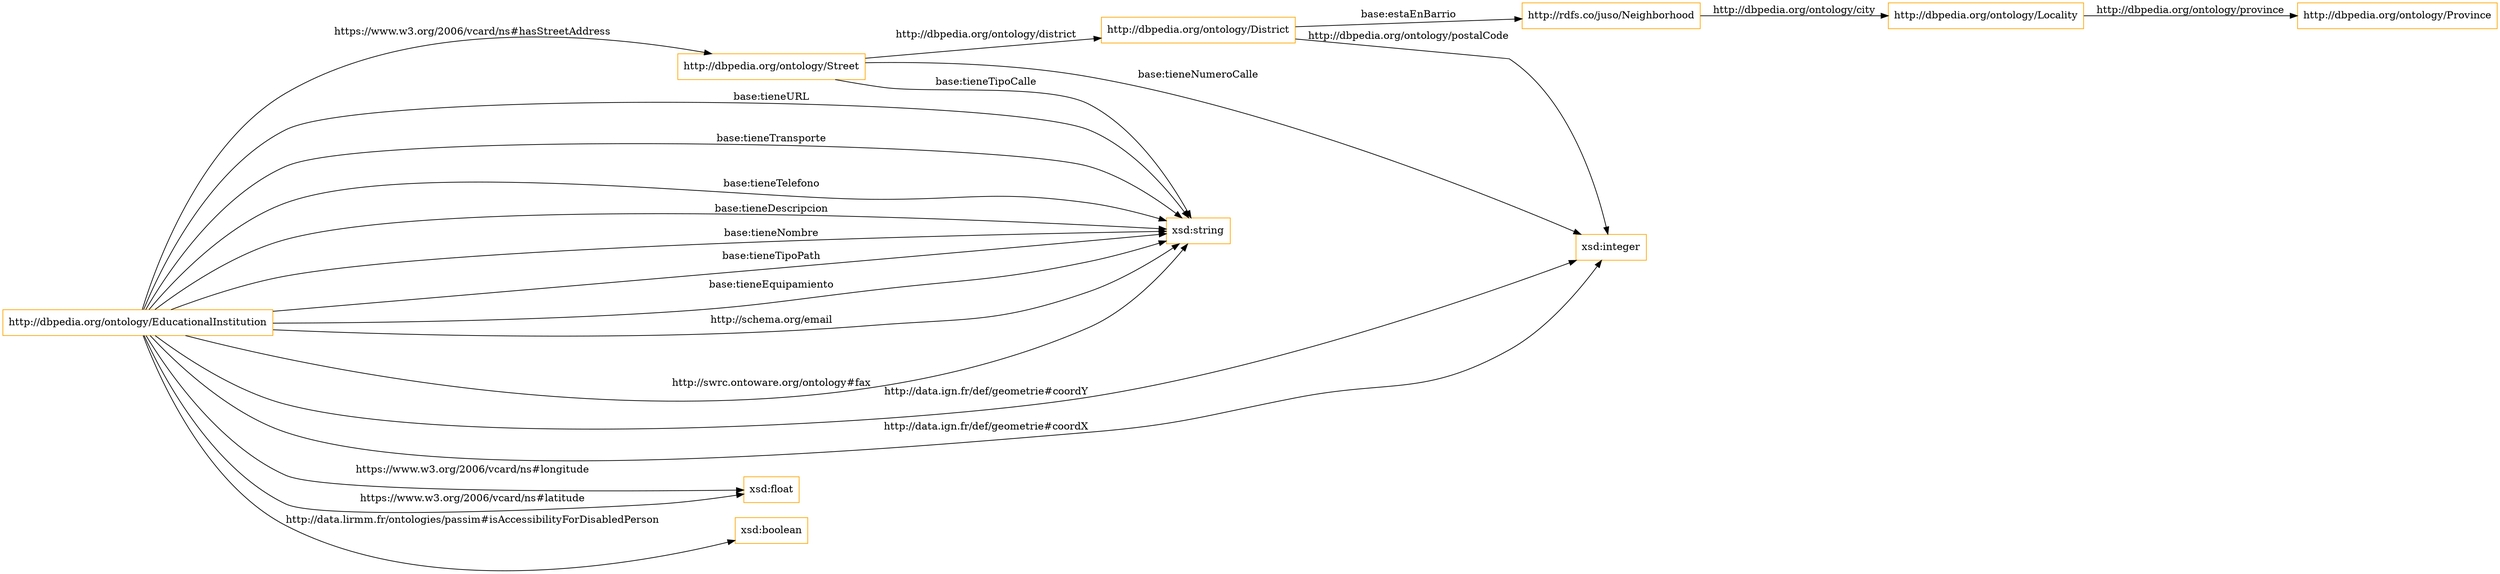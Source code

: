 digraph ar2dtool_diagram { 
rankdir=LR;
size="1501"
node [shape = rectangle, color="orange"]; "http://dbpedia.org/ontology/Province" "http://dbpedia.org/ontology/Locality" "http://dbpedia.org/ontology/District" "http://dbpedia.org/ontology/EducationalInstitution" "http://dbpedia.org/ontology/Street" "http://rdfs.co/juso/Neighborhood" ; /*classes style*/
	"http://dbpedia.org/ontology/EducationalInstitution" -> "xsd:string" [ label = "base:tieneURL" ];
	"http://dbpedia.org/ontology/District" -> "xsd:integer" [ label = "http://dbpedia.org/ontology/postalCode" ];
	"http://dbpedia.org/ontology/EducationalInstitution" -> "xsd:float" [ label = "https://www.w3.org/2006/vcard/ns#longitude" ];
	"http://dbpedia.org/ontology/EducationalInstitution" -> "xsd:string" [ label = "base:tieneTransporte" ];
	"http://dbpedia.org/ontology/Street" -> "http://dbpedia.org/ontology/District" [ label = "http://dbpedia.org/ontology/district" ];
	"http://dbpedia.org/ontology/EducationalInstitution" -> "xsd:string" [ label = "base:tieneTelefono" ];
	"http://dbpedia.org/ontology/EducationalInstitution" -> "xsd:float" [ label = "https://www.w3.org/2006/vcard/ns#latitude" ];
	"http://dbpedia.org/ontology/EducationalInstitution" -> "xsd:string" [ label = "base:tieneDescripcion" ];
	"http://dbpedia.org/ontology/EducationalInstitution" -> "xsd:boolean" [ label = "http://data.lirmm.fr/ontologies/passim#isAccessibilityForDisabledPerson" ];
	"http://dbpedia.org/ontology/EducationalInstitution" -> "xsd:string" [ label = "base:tieneNombre" ];
	"http://rdfs.co/juso/Neighborhood" -> "http://dbpedia.org/ontology/Locality" [ label = "http://dbpedia.org/ontology/city" ];
	"http://dbpedia.org/ontology/EducationalInstitution" -> "http://dbpedia.org/ontology/Street" [ label = "https://www.w3.org/2006/vcard/ns#hasStreetAddress" ];
	"http://dbpedia.org/ontology/EducationalInstitution" -> "xsd:string" [ label = "base:tieneTipoPath" ];
	"http://dbpedia.org/ontology/EducationalInstitution" -> "xsd:integer" [ label = "http://data.ign.fr/def/geometrie#coordY" ];
	"http://dbpedia.org/ontology/EducationalInstitution" -> "xsd:integer" [ label = "http://data.ign.fr/def/geometrie#coordX" ];
	"http://dbpedia.org/ontology/District" -> "http://rdfs.co/juso/Neighborhood" [ label = "base:estaEnBarrio" ];
	"http://dbpedia.org/ontology/EducationalInstitution" -> "xsd:string" [ label = "base:tieneEquipamiento" ];
	"http://dbpedia.org/ontology/EducationalInstitution" -> "xsd:string" [ label = "http://schema.org/email" ];
	"http://dbpedia.org/ontology/Street" -> "xsd:string" [ label = "base:tieneTipoCalle" ];
	"http://dbpedia.org/ontology/EducationalInstitution" -> "xsd:string" [ label = "http://swrc.ontoware.org/ontology#fax" ];
	"http://dbpedia.org/ontology/Locality" -> "http://dbpedia.org/ontology/Province" [ label = "http://dbpedia.org/ontology/province" ];
	"http://dbpedia.org/ontology/Street" -> "xsd:integer" [ label = "base:tieneNumeroCalle" ];

}
